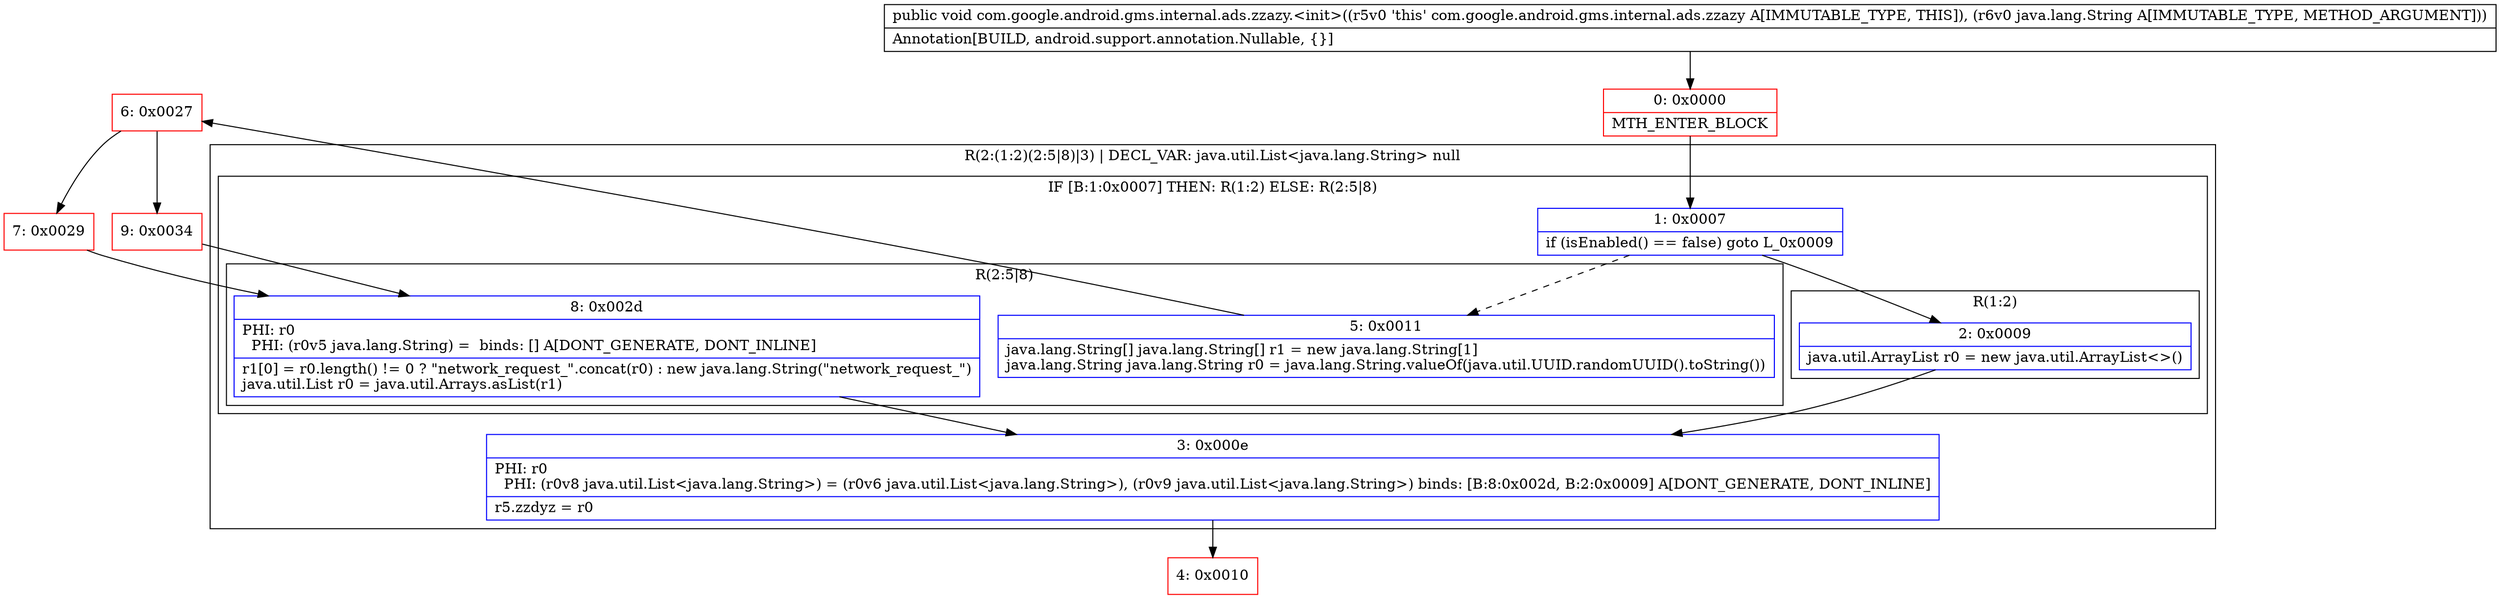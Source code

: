 digraph "CFG forcom.google.android.gms.internal.ads.zzazy.\<init\>(Ljava\/lang\/String;)V" {
subgraph cluster_Region_1731473788 {
label = "R(2:(1:2)(2:5|8)|3) | DECL_VAR: java.util.List\<java.lang.String\> null\l";
node [shape=record,color=blue];
subgraph cluster_IfRegion_1154412279 {
label = "IF [B:1:0x0007] THEN: R(1:2) ELSE: R(2:5|8)";
node [shape=record,color=blue];
Node_1 [shape=record,label="{1\:\ 0x0007|if (isEnabled() == false) goto L_0x0009\l}"];
subgraph cluster_Region_722512431 {
label = "R(1:2)";
node [shape=record,color=blue];
Node_2 [shape=record,label="{2\:\ 0x0009|java.util.ArrayList r0 = new java.util.ArrayList\<\>()\l}"];
}
subgraph cluster_Region_86356418 {
label = "R(2:5|8)";
node [shape=record,color=blue];
Node_5 [shape=record,label="{5\:\ 0x0011|java.lang.String[] java.lang.String[] r1 = new java.lang.String[1]\ljava.lang.String java.lang.String r0 = java.lang.String.valueOf(java.util.UUID.randomUUID().toString())\l}"];
Node_8 [shape=record,label="{8\:\ 0x002d|PHI: r0 \l  PHI: (r0v5 java.lang.String) =  binds: [] A[DONT_GENERATE, DONT_INLINE]\l|r1[0] = r0.length() != 0 ? \"network_request_\".concat(r0) : new java.lang.String(\"network_request_\")\ljava.util.List r0 = java.util.Arrays.asList(r1)\l}"];
}
}
Node_3 [shape=record,label="{3\:\ 0x000e|PHI: r0 \l  PHI: (r0v8 java.util.List\<java.lang.String\>) = (r0v6 java.util.List\<java.lang.String\>), (r0v9 java.util.List\<java.lang.String\>) binds: [B:8:0x002d, B:2:0x0009] A[DONT_GENERATE, DONT_INLINE]\l|r5.zzdyz = r0\l}"];
}
Node_0 [shape=record,color=red,label="{0\:\ 0x0000|MTH_ENTER_BLOCK\l}"];
Node_4 [shape=record,color=red,label="{4\:\ 0x0010}"];
Node_6 [shape=record,color=red,label="{6\:\ 0x0027}"];
Node_7 [shape=record,color=red,label="{7\:\ 0x0029}"];
Node_9 [shape=record,color=red,label="{9\:\ 0x0034}"];
MethodNode[shape=record,label="{public void com.google.android.gms.internal.ads.zzazy.\<init\>((r5v0 'this' com.google.android.gms.internal.ads.zzazy A[IMMUTABLE_TYPE, THIS]), (r6v0 java.lang.String A[IMMUTABLE_TYPE, METHOD_ARGUMENT]))  | Annotation[BUILD, android.support.annotation.Nullable, \{\}]\l}"];
MethodNode -> Node_0;
Node_1 -> Node_2;
Node_1 -> Node_5[style=dashed];
Node_2 -> Node_3;
Node_5 -> Node_6;
Node_8 -> Node_3;
Node_3 -> Node_4;
Node_0 -> Node_1;
Node_6 -> Node_7;
Node_6 -> Node_9;
Node_7 -> Node_8;
Node_9 -> Node_8;
}

